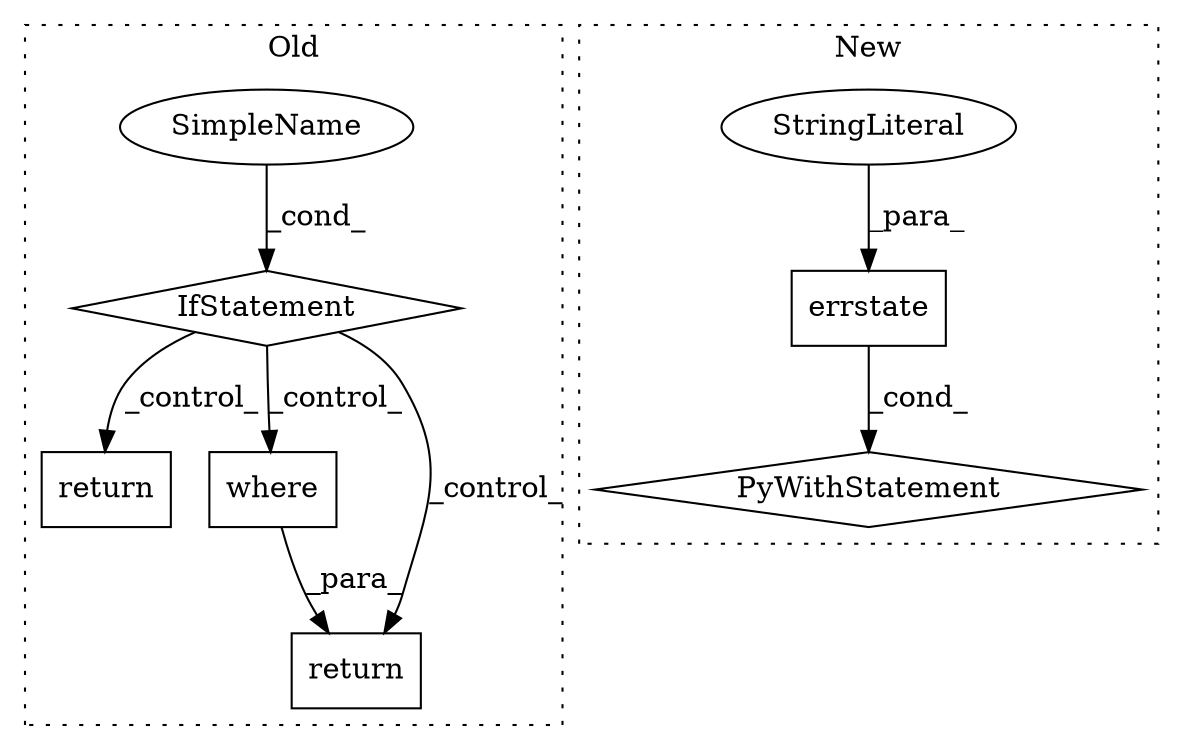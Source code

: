 digraph G {
subgraph cluster0 {
1 [label="return" a="41" s="12158" l="7" shape="box"];
5 [label="IfStatement" a="25" s="12050,12071" l="4,2" shape="diamond"];
6 [label="SimpleName" a="42" s="" l="" shape="ellipse"];
7 [label="where" a="32" s="12091,12135" l="6,1" shape="box"];
8 [label="return" a="41" s="12081" l="7" shape="box"];
label = "Old";
style="dotted";
}
subgraph cluster1 {
2 [label="errstate" a="32" s="11824,11850" l="9,1" shape="box"];
3 [label="StringLiteral" a="45" s="11842" l="8" shape="ellipse"];
4 [label="PyWithStatement" a="104" s="11808,11851" l="10,2" shape="diamond"];
label = "New";
style="dotted";
}
2 -> 4 [label="_cond_"];
3 -> 2 [label="_para_"];
5 -> 1 [label="_control_"];
5 -> 8 [label="_control_"];
5 -> 7 [label="_control_"];
6 -> 5 [label="_cond_"];
7 -> 8 [label="_para_"];
}